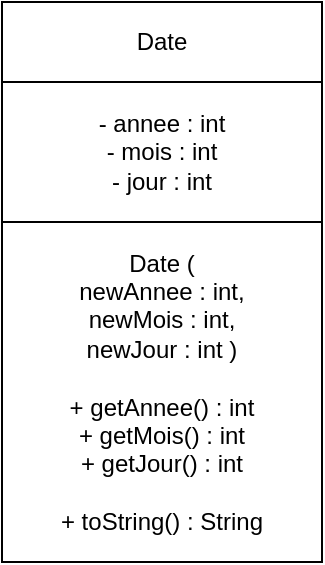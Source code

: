 <mxfile version="20.3.7" type="device"><diagram id="YlabVv5l2vIHEVtkLwpR" name="Page-1"><mxGraphModel dx="1587" dy="760" grid="1" gridSize="10" guides="1" tooltips="1" connect="1" arrows="1" fold="1" page="1" pageScale="1" pageWidth="827" pageHeight="1169" math="0" shadow="0"><root><mxCell id="0"/><mxCell id="1" parent="0"/><mxCell id="BHrx-N8-dnPvT-YW0Spu-1" value="Date" style="rounded=0;whiteSpace=wrap;html=1;" vertex="1" parent="1"><mxGeometry x="-480" y="40" width="160" height="40" as="geometry"/></mxCell><mxCell id="BHrx-N8-dnPvT-YW0Spu-2" value="- annee : int&lt;br&gt;- mois : int&lt;br&gt;- jour : int" style="rounded=0;whiteSpace=wrap;html=1;" vertex="1" parent="1"><mxGeometry x="-480" y="80" width="160" height="70" as="geometry"/></mxCell><mxCell id="BHrx-N8-dnPvT-YW0Spu-3" value="Date (&lt;br&gt;newAnnee : int,&lt;br&gt;newMois : int,&lt;br&gt;newJour : int )&lt;br&gt;&lt;br&gt;+ getAnnee() : int&lt;br&gt;+ getMois() : int&lt;br&gt;+ getJour() : int&lt;br&gt;&lt;br&gt;+ toString() : String" style="rounded=0;whiteSpace=wrap;html=1;" vertex="1" parent="1"><mxGeometry x="-480" y="150" width="160" height="170" as="geometry"/></mxCell></root></mxGraphModel></diagram></mxfile>
